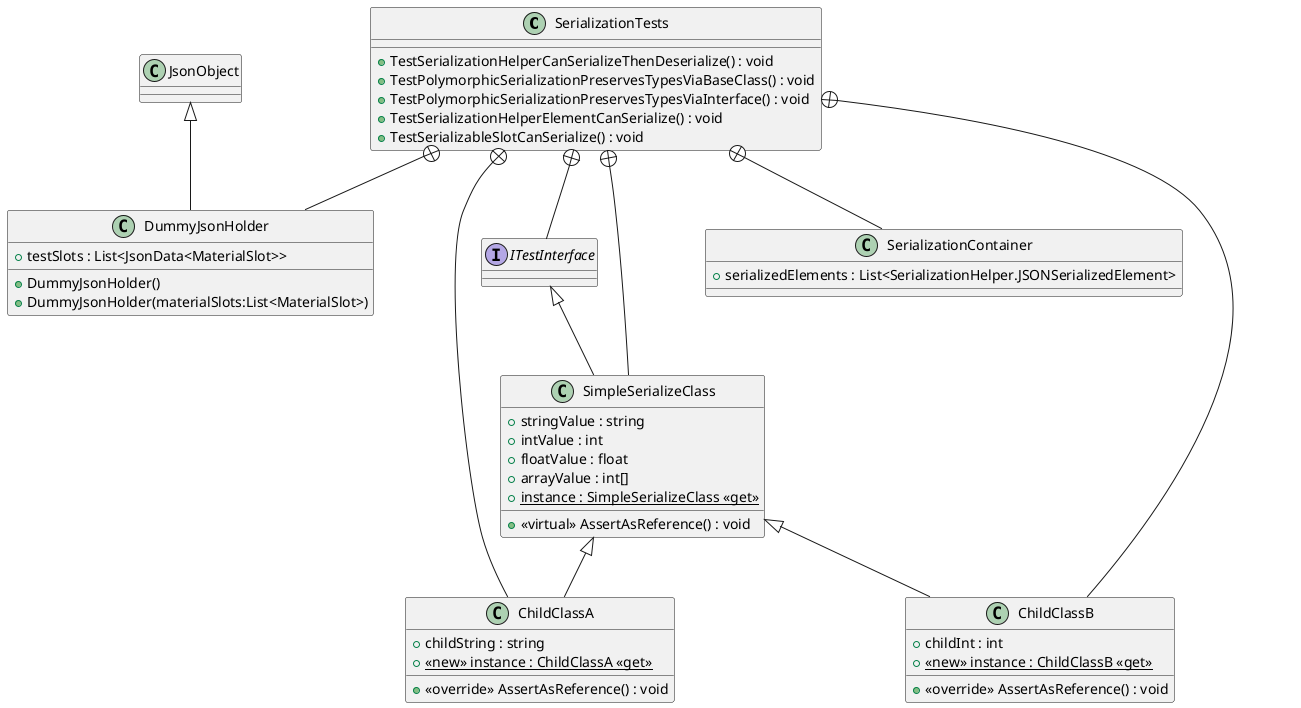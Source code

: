 @startuml
class SerializationTests {
    + TestSerializationHelperCanSerializeThenDeserialize() : void
    + TestPolymorphicSerializationPreservesTypesViaBaseClass() : void
    + TestPolymorphicSerializationPreservesTypesViaInterface() : void
    + TestSerializationHelperElementCanSerialize() : void
    + TestSerializableSlotCanSerialize() : void
}
class DummyJsonHolder {
    + testSlots : List<JsonData<MaterialSlot>>
    + DummyJsonHolder()
    + DummyJsonHolder(materialSlots:List<MaterialSlot>)
}
interface ITestInterface {
}
class SimpleSerializeClass {
    + stringValue : string
    + intValue : int
    + floatValue : float
    + arrayValue : int[]
    + {static} instance : SimpleSerializeClass <<get>>
    + <<virtual>> AssertAsReference() : void
}
class ChildClassA {
    + childString : string
    + <<new>> {static} instance : ChildClassA <<get>>
    + <<override>> AssertAsReference() : void
}
class ChildClassB {
    + childInt : int
    + <<new>> {static} instance : ChildClassB <<get>>
    + <<override>> AssertAsReference() : void
}
class SerializationContainer {
    + serializedElements : List<SerializationHelper.JSONSerializedElement>
}
SerializationTests +-- DummyJsonHolder
JsonObject <|-- DummyJsonHolder
SerializationTests +-- ITestInterface
SerializationTests +-- SimpleSerializeClass
ITestInterface <|-- SimpleSerializeClass
SerializationTests +-- ChildClassA
SimpleSerializeClass <|-- ChildClassA
SerializationTests +-- ChildClassB
SimpleSerializeClass <|-- ChildClassB
SerializationTests +-- SerializationContainer
@enduml
